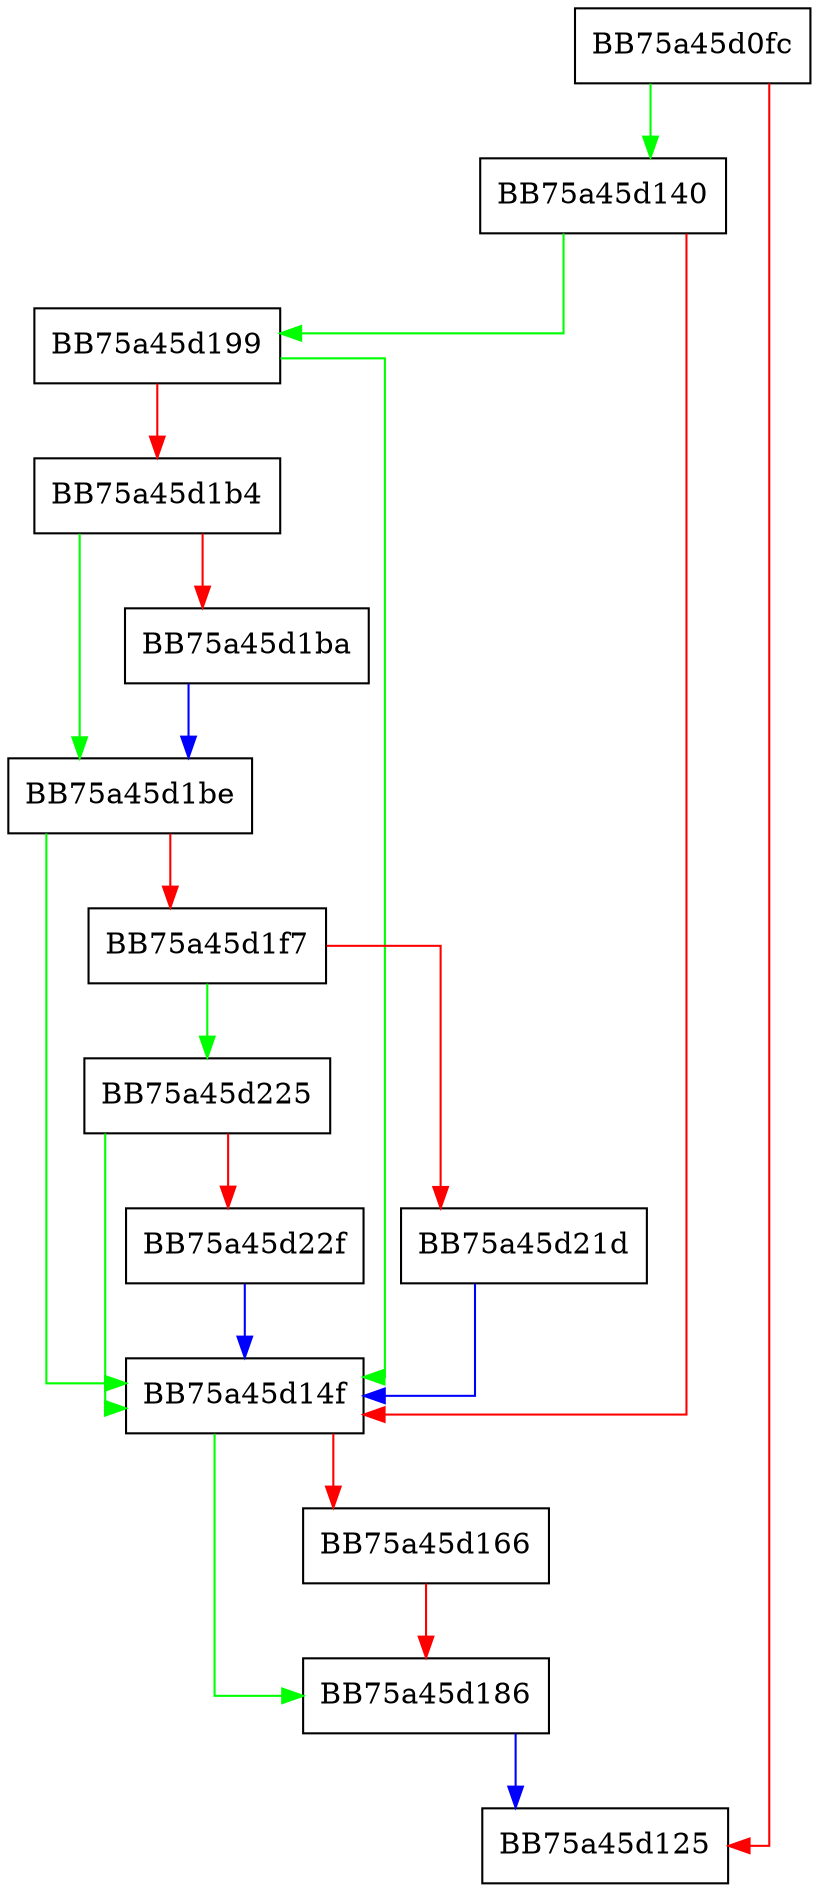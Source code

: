 digraph sqlite3WalClose {
  node [shape="box"];
  graph [splines=ortho];
  BB75a45d0fc -> BB75a45d140 [color="green"];
  BB75a45d0fc -> BB75a45d125 [color="red"];
  BB75a45d140 -> BB75a45d199 [color="green"];
  BB75a45d140 -> BB75a45d14f [color="red"];
  BB75a45d14f -> BB75a45d186 [color="green"];
  BB75a45d14f -> BB75a45d166 [color="red"];
  BB75a45d166 -> BB75a45d186 [color="red"];
  BB75a45d186 -> BB75a45d125 [color="blue"];
  BB75a45d199 -> BB75a45d14f [color="green"];
  BB75a45d199 -> BB75a45d1b4 [color="red"];
  BB75a45d1b4 -> BB75a45d1be [color="green"];
  BB75a45d1b4 -> BB75a45d1ba [color="red"];
  BB75a45d1ba -> BB75a45d1be [color="blue"];
  BB75a45d1be -> BB75a45d14f [color="green"];
  BB75a45d1be -> BB75a45d1f7 [color="red"];
  BB75a45d1f7 -> BB75a45d225 [color="green"];
  BB75a45d1f7 -> BB75a45d21d [color="red"];
  BB75a45d21d -> BB75a45d14f [color="blue"];
  BB75a45d225 -> BB75a45d14f [color="green"];
  BB75a45d225 -> BB75a45d22f [color="red"];
  BB75a45d22f -> BB75a45d14f [color="blue"];
}